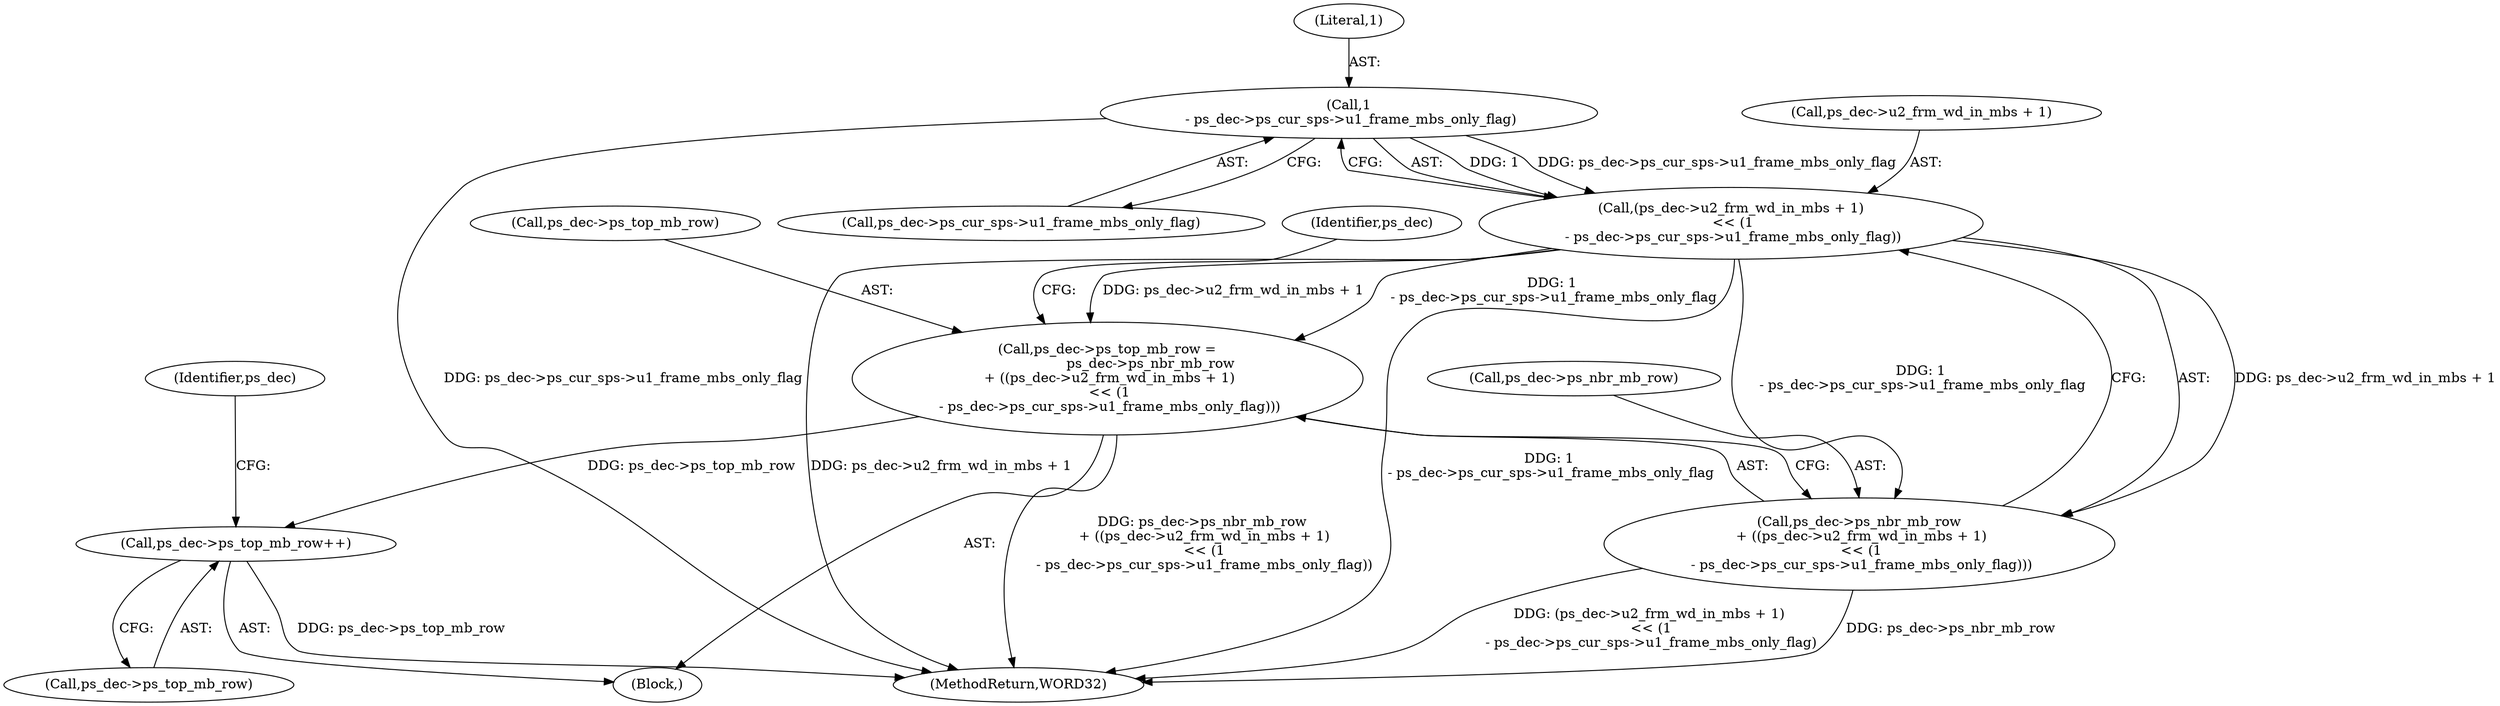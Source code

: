 digraph "0_Android_f634481e940421020e52f511c1fb34aac1db4b2f@pointer" {
"1001394" [label="(Call,1\n - ps_dec->ps_cur_sps->u1_frame_mbs_only_flag)"];
"1001388" [label="(Call,(ps_dec->u2_frm_wd_in_mbs + 1)\n << (1\n - ps_dec->ps_cur_sps->u1_frame_mbs_only_flag))"];
"1001380" [label="(Call,ps_dec->ps_top_mb_row =\n                    ps_dec->ps_nbr_mb_row\n + ((ps_dec->u2_frm_wd_in_mbs + 1)\n << (1\n - ps_dec->ps_cur_sps->u1_frame_mbs_only_flag)))"];
"1001401" [label="(Call,ps_dec->ps_top_mb_row++)"];
"1001384" [label="(Call,ps_dec->ps_nbr_mb_row\n + ((ps_dec->u2_frm_wd_in_mbs + 1)\n << (1\n - ps_dec->ps_cur_sps->u1_frame_mbs_only_flag)))"];
"1000141" [label="(Block,)"];
"1001402" [label="(Call,ps_dec->ps_top_mb_row)"];
"1001394" [label="(Call,1\n - ps_dec->ps_cur_sps->u1_frame_mbs_only_flag)"];
"1001401" [label="(Call,ps_dec->ps_top_mb_row++)"];
"1001380" [label="(Call,ps_dec->ps_top_mb_row =\n                    ps_dec->ps_nbr_mb_row\n + ((ps_dec->u2_frm_wd_in_mbs + 1)\n << (1\n - ps_dec->ps_cur_sps->u1_frame_mbs_only_flag)))"];
"1001384" [label="(Call,ps_dec->ps_nbr_mb_row\n + ((ps_dec->u2_frm_wd_in_mbs + 1)\n << (1\n - ps_dec->ps_cur_sps->u1_frame_mbs_only_flag)))"];
"1001396" [label="(Call,ps_dec->ps_cur_sps->u1_frame_mbs_only_flag)"];
"1001389" [label="(Call,ps_dec->u2_frm_wd_in_mbs + 1)"];
"1001403" [label="(Identifier,ps_dec)"];
"1001407" [label="(Identifier,ps_dec)"];
"1001395" [label="(Literal,1)"];
"1002154" [label="(MethodReturn,WORD32)"];
"1001385" [label="(Call,ps_dec->ps_nbr_mb_row)"];
"1001388" [label="(Call,(ps_dec->u2_frm_wd_in_mbs + 1)\n << (1\n - ps_dec->ps_cur_sps->u1_frame_mbs_only_flag))"];
"1001381" [label="(Call,ps_dec->ps_top_mb_row)"];
"1001394" -> "1001388"  [label="AST: "];
"1001394" -> "1001396"  [label="CFG: "];
"1001395" -> "1001394"  [label="AST: "];
"1001396" -> "1001394"  [label="AST: "];
"1001388" -> "1001394"  [label="CFG: "];
"1001394" -> "1002154"  [label="DDG: ps_dec->ps_cur_sps->u1_frame_mbs_only_flag"];
"1001394" -> "1001388"  [label="DDG: 1"];
"1001394" -> "1001388"  [label="DDG: ps_dec->ps_cur_sps->u1_frame_mbs_only_flag"];
"1001388" -> "1001384"  [label="AST: "];
"1001389" -> "1001388"  [label="AST: "];
"1001384" -> "1001388"  [label="CFG: "];
"1001388" -> "1002154"  [label="DDG: ps_dec->u2_frm_wd_in_mbs + 1"];
"1001388" -> "1002154"  [label="DDG: 1\n - ps_dec->ps_cur_sps->u1_frame_mbs_only_flag"];
"1001388" -> "1001380"  [label="DDG: ps_dec->u2_frm_wd_in_mbs + 1"];
"1001388" -> "1001380"  [label="DDG: 1\n - ps_dec->ps_cur_sps->u1_frame_mbs_only_flag"];
"1001388" -> "1001384"  [label="DDG: ps_dec->u2_frm_wd_in_mbs + 1"];
"1001388" -> "1001384"  [label="DDG: 1\n - ps_dec->ps_cur_sps->u1_frame_mbs_only_flag"];
"1001380" -> "1000141"  [label="AST: "];
"1001380" -> "1001384"  [label="CFG: "];
"1001381" -> "1001380"  [label="AST: "];
"1001384" -> "1001380"  [label="AST: "];
"1001403" -> "1001380"  [label="CFG: "];
"1001380" -> "1002154"  [label="DDG: ps_dec->ps_nbr_mb_row\n + ((ps_dec->u2_frm_wd_in_mbs + 1)\n << (1\n - ps_dec->ps_cur_sps->u1_frame_mbs_only_flag))"];
"1001380" -> "1001401"  [label="DDG: ps_dec->ps_top_mb_row"];
"1001401" -> "1000141"  [label="AST: "];
"1001401" -> "1001402"  [label="CFG: "];
"1001402" -> "1001401"  [label="AST: "];
"1001407" -> "1001401"  [label="CFG: "];
"1001401" -> "1002154"  [label="DDG: ps_dec->ps_top_mb_row"];
"1001385" -> "1001384"  [label="AST: "];
"1001384" -> "1002154"  [label="DDG: (ps_dec->u2_frm_wd_in_mbs + 1)\n << (1\n - ps_dec->ps_cur_sps->u1_frame_mbs_only_flag)"];
"1001384" -> "1002154"  [label="DDG: ps_dec->ps_nbr_mb_row"];
}
